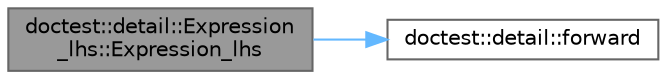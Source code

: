 digraph "doctest::detail::Expression_lhs::Expression_lhs"
{
 // LATEX_PDF_SIZE
  bgcolor="transparent";
  edge [fontname=Helvetica,fontsize=10,labelfontname=Helvetica,labelfontsize=10];
  node [fontname=Helvetica,fontsize=10,shape=box,height=0.2,width=0.4];
  rankdir="LR";
  Node1 [id="Node000001",label="doctest::detail::Expression\l_lhs::Expression_lhs",height=0.2,width=0.4,color="gray40", fillcolor="grey60", style="filled", fontcolor="black",tooltip=" "];
  Node1 -> Node2 [id="edge1_Node000001_Node000002",color="steelblue1",style="solid",tooltip=" "];
  Node2 [id="Node000002",label="doctest::detail::forward",height=0.2,width=0.4,color="grey40", fillcolor="white", style="filled",URL="$namespacedoctest_1_1detail.html#a692a23e2655d13517a1fea452d595f0c",tooltip=" "];
}
